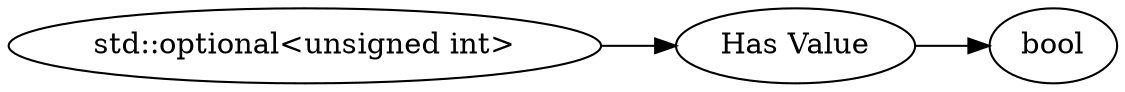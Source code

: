 digraph "std::optional<unsigned int>" {
rankdir = LR
8
8 -> 9
9 -> 10

8 [label="std::optional<unsigned int>",comment="name: \"std::optional<unsigned int>\", typeName: \"\", id: 8, branchId: 0, recurseId: -1, attributes: 0, notes: \"\""];
9 [label="Has Value",comment="name: \"Has Value\", typeName: \"\", id: 9, branchId: 0, recurseId: -1, attributes: 0, notes: \"If true, follow with appropriate data type, otherwise nothing\""];
10 [label="bool",comment="name: \"bool\", typeName: \"\", id: 10, branchId: 0, recurseId: -1, attributes: 512, notes: \"\""];
{ rank = max;10}

}
